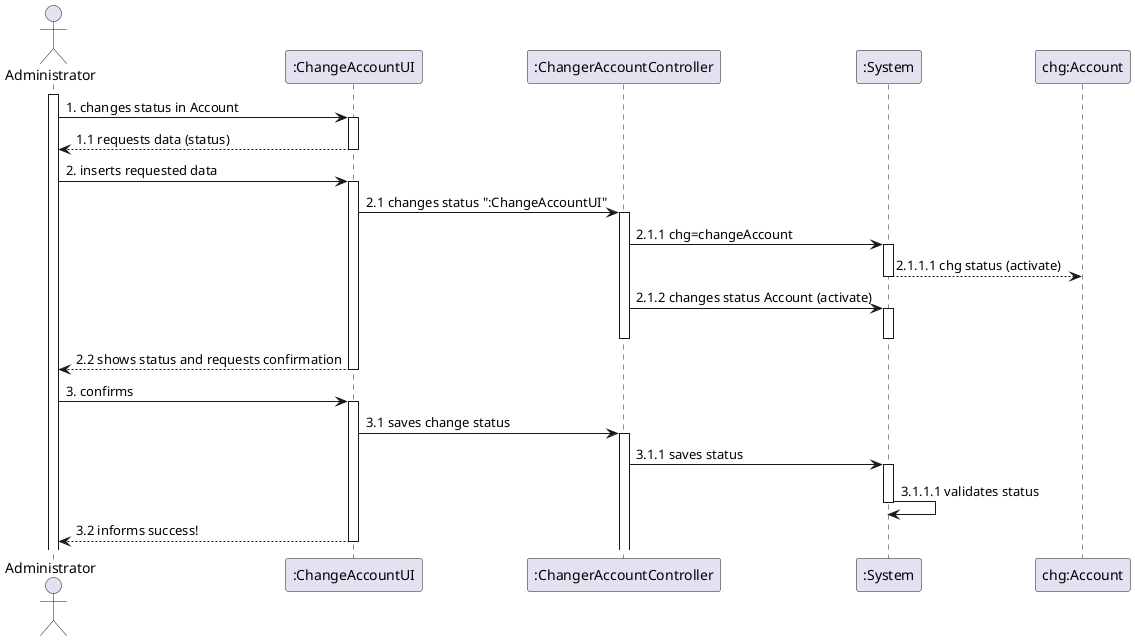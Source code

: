 @startuml
'https://plantuml.com/sequence-diagram

actor "Administrator"
participant ":ChangeAccountUI" as rgui
participant ":ChangerAccountController" as rgc
participant ":System" as System
participant "chg:Account" as Account

activate Administrator
Administrator  -> rgui : 1. changes status in Account
activate rgui
rgui --> Administrator: 1.1 requests data (status)
deactivate rgui
Administrator -> rgui: 2. inserts requested data
activate rgui
rgui -> rgc: 2.1 changes status ":ChangeAccountUI"
activate rgc
rgc -> System: 2.1.1 chg=changeAccount
activate System
System --> Account: 2.1.1.1 chg status (activate)
deactivate System
rgc -> System: 2.1.2 changes status Account (activate)
activate System
deactivate rgc
deactivate System
rgui --> Administrator: 2.2 shows status and requests confirmation
deactivate rgui
Administrator -> rgui: 3. confirms
activate rgui
rgui -> rgc: 3.1 saves change status
activate rgc
rgc -> System: 3.1.1 saves status
activate System
System -> System: 3.1.1.1 validates status
deactivate System
rgui --> Administrator: 3.2 informs success!
deactivate rgui
@enduml